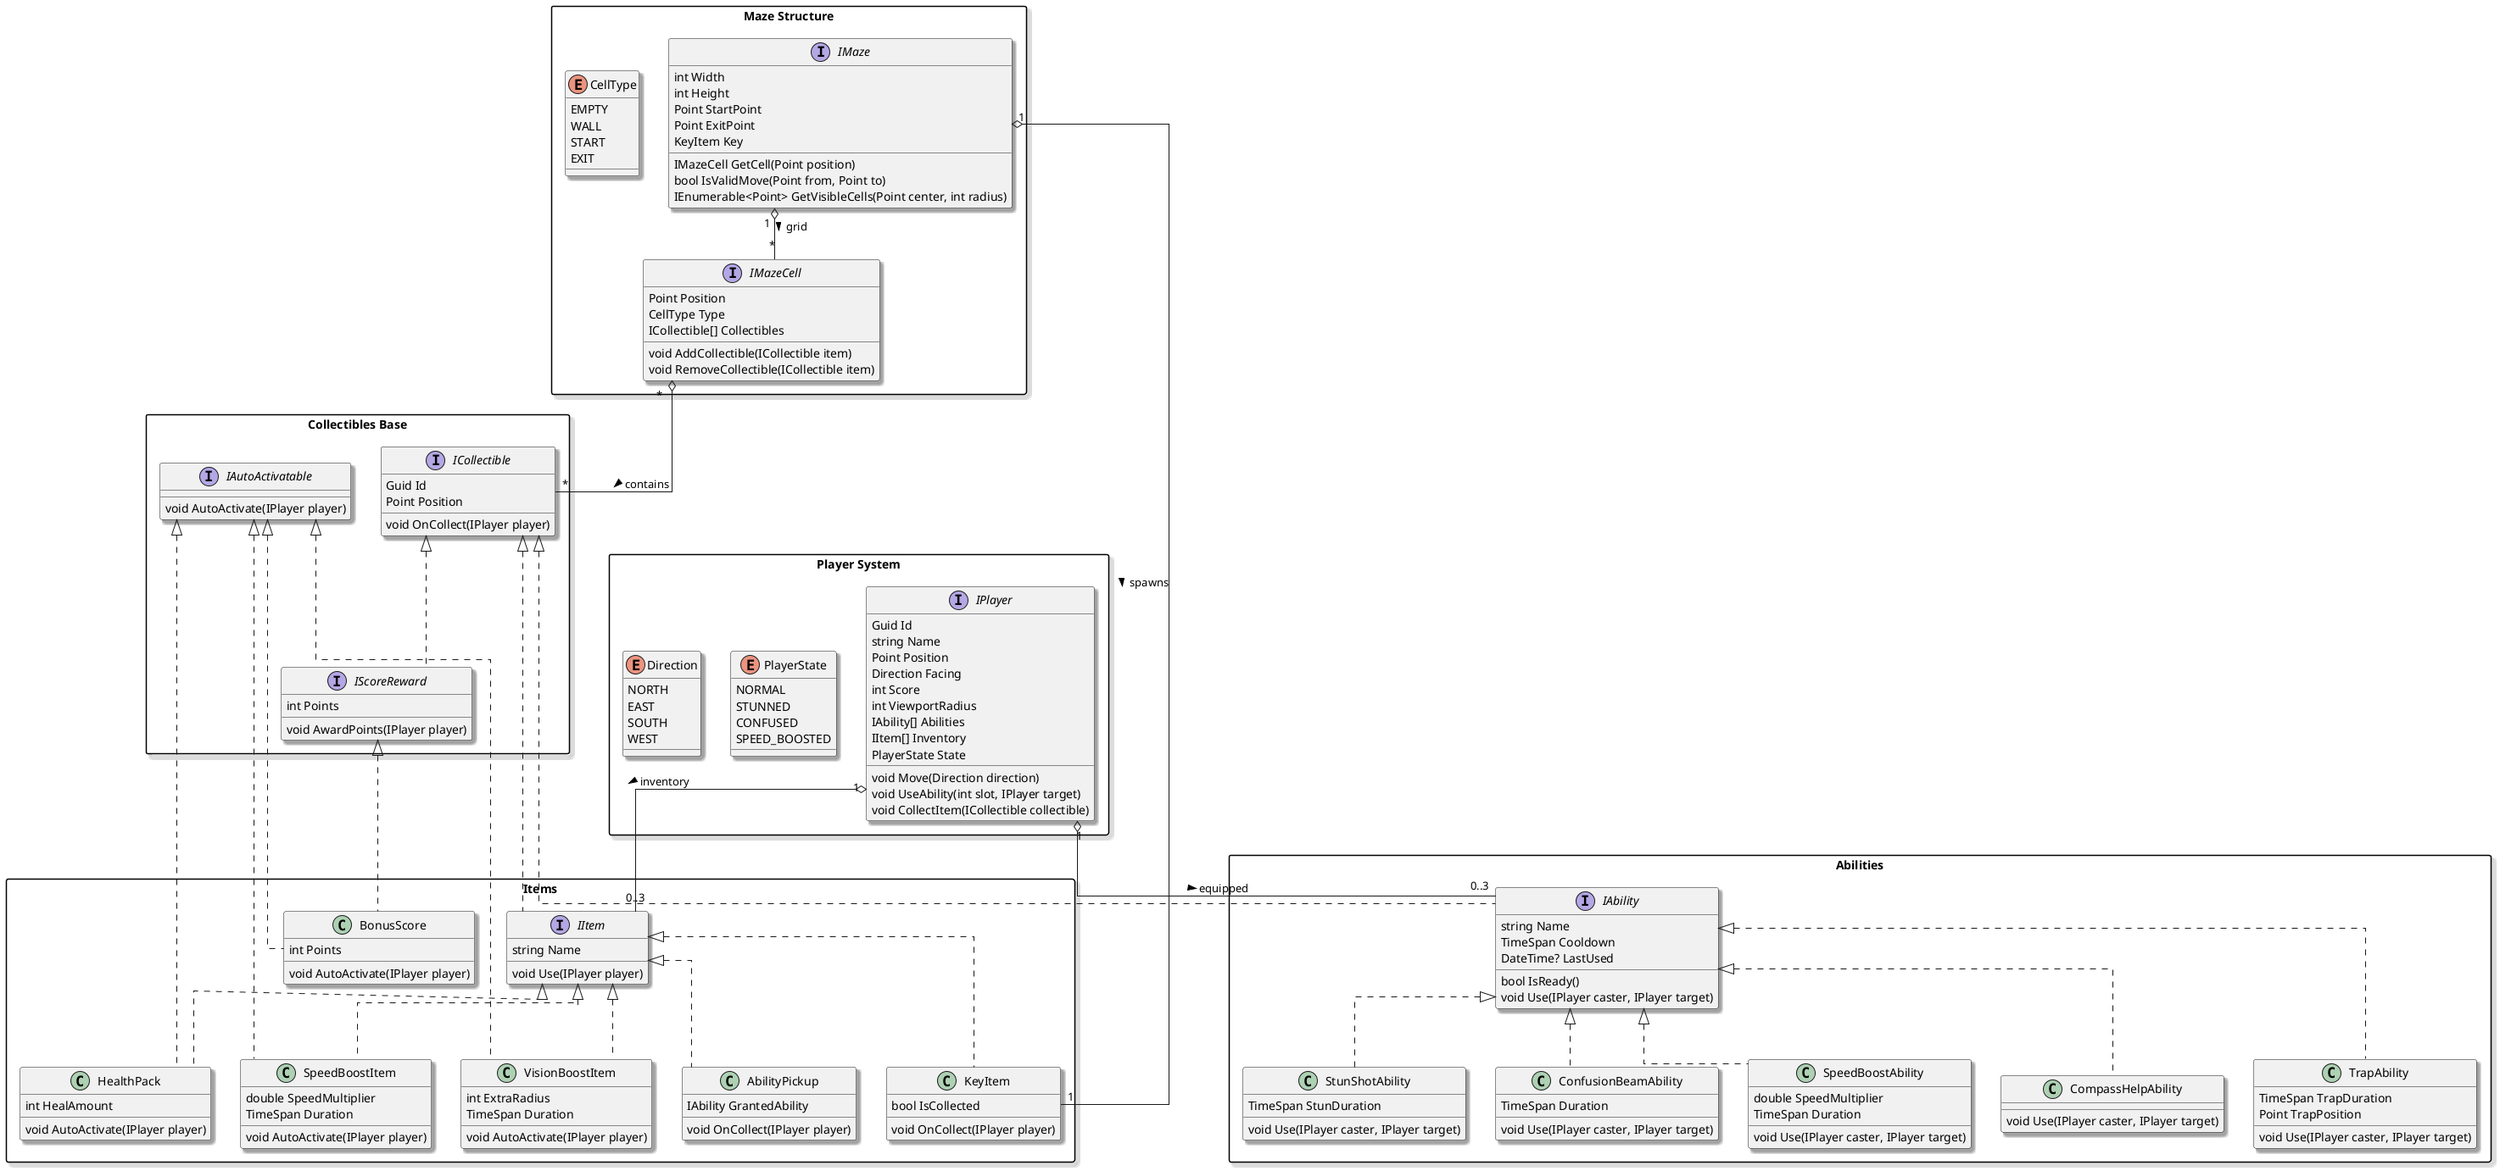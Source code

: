@startuml MazeRunner
'
' Översikt: Speldomän och kärnmekanik
' Detta diagram visar spelets huvudkomponenter: labyrintstruktur, spelare,
' samlarobjekt (nyckel, bonuspoäng, power-ups) och förmågor (stun, confusion, speed boost).
' Designen använder interface-baserad arkitektur för flexibilitet och testbarhet.
'
skinparam packageStyle rectangle
skinparam shadowing true
skinparam linetype ortho
skinparam defaultFontName Arial

package "Maze Structure" {
    interface IMaze {
        int Width
        int Height
        Point StartPoint
        Point ExitPoint
        KeyItem Key
        IMazeCell GetCell(Point position)
        bool IsValidMove(Point from, Point to)
        IEnumerable<Point> GetVisibleCells(Point center, int radius)
    }
    
    interface IMazeCell {
        Point Position
        CellType Type
        ICollectible[] Collectibles
        void AddCollectible(ICollectible item)
        void RemoveCollectible(ICollectible item)
    }
    
    enum CellType {
        EMPTY
        WALL
        START
        EXIT
    }
}

package "Player System" {
    interface IPlayer {
        Guid Id
        string Name
        Point Position
        Direction Facing
        int Score
        int ViewportRadius
        IAbility[] Abilities
        IItem[] Inventory
        PlayerState State
        void Move(Direction direction)
        void UseAbility(int slot, IPlayer target)
        void CollectItem(ICollectible collectible)
    }
    
    enum PlayerState {
        NORMAL
        STUNNED
        CONFUSED
        SPEED_BOOSTED
    }
    
    enum Direction {
        NORTH
        EAST
        SOUTH
        WEST
    }
}

package "Collectibles Base" {
    interface ICollectible {
        Guid Id
        Point Position
        void OnCollect(IPlayer player)
    }
    
    interface IAutoActivatable {
        void AutoActivate(IPlayer player)
    }
    
    interface IScoreReward {
        int Points
        void AwardPoints(IPlayer player)
    }
}

package "Items" {
    interface IItem {
        string Name
        void Use(IPlayer player)
    }
    
    class KeyItem {
        bool IsCollected
        void OnCollect(IPlayer player)
    }
    
    class HealthPack {
        int HealAmount
        void AutoActivate(IPlayer player)
    }
    
    class BonusScore {
        int Points
        void AutoActivate(IPlayer player)
    }
    
    class SpeedBoostItem {
        double SpeedMultiplier
        TimeSpan Duration
        void AutoActivate(IPlayer player)
    }
    
    class VisionBoostItem {
        int ExtraRadius
        TimeSpan Duration
        void AutoActivate(IPlayer player)
    }
    
    class AbilityPickup {
        IAbility GrantedAbility
        void OnCollect(IPlayer player)
    }
}

package "Abilities" {
    interface IAbility {
        string Name
        TimeSpan Cooldown
        DateTime? LastUsed
        bool IsReady()
        void Use(IPlayer caster, IPlayer target)
    }
    
    class StunShotAbility {
        TimeSpan StunDuration
        void Use(IPlayer caster, IPlayer target)
    }
    
    class ConfusionBeamAbility {
        TimeSpan Duration
        void Use(IPlayer caster, IPlayer target)
    }
    
    class SpeedBoostAbility {
        double SpeedMultiplier
        TimeSpan Duration
        void Use(IPlayer caster, IPlayer target)
    }
    
    class CompassHelpAbility {
        void Use(IPlayer caster, IPlayer target)
    }
    
    class TrapAbility {
        TimeSpan TrapDuration
        Point TrapPosition
        void Use(IPlayer caster, IPlayer target)
    }
}

' ===== Core Relations =====
IMaze "1" o-- "*" IMazeCell : grid >
IMazeCell "*" o-- "*" ICollectible : contains >
IMaze "1" o-- "1" KeyItem : spawns >

' ===== Player Relations =====
IPlayer "1" o-- "0..3" IAbility : equipped >
IPlayer "1" o-- "0..3" IItem : inventory >

' ===== Collectible Hierarchy =====
ICollectible <|.. IItem
ICollectible <|.. IAbility
ICollectible <|.. IScoreReward

' ===== Auto-Activate Interface =====
IAutoActivatable <|.. HealthPack
IAutoActivatable <|.. BonusScore
IAutoActivatable <|.. SpeedBoostItem
IAutoActivatable <|.. VisionBoostItem

' ===== Item Implementations =====
IItem <|.. KeyItem
IItem <|.. HealthPack
IItem <|.. SpeedBoostItem
IItem <|.. VisionBoostItem
IItem <|.. AbilityPickup

' ===== Score Rewards =====
IScoreReward <|.. BonusScore

' ===== Ability Implementations =====
IAbility <|.. StunShotAbility
IAbility <|.. ConfusionBeamAbility
IAbility <|.. SpeedBoostAbility
IAbility <|.. CompassHelpAbility
IAbility <|.. TrapAbility

@enduml